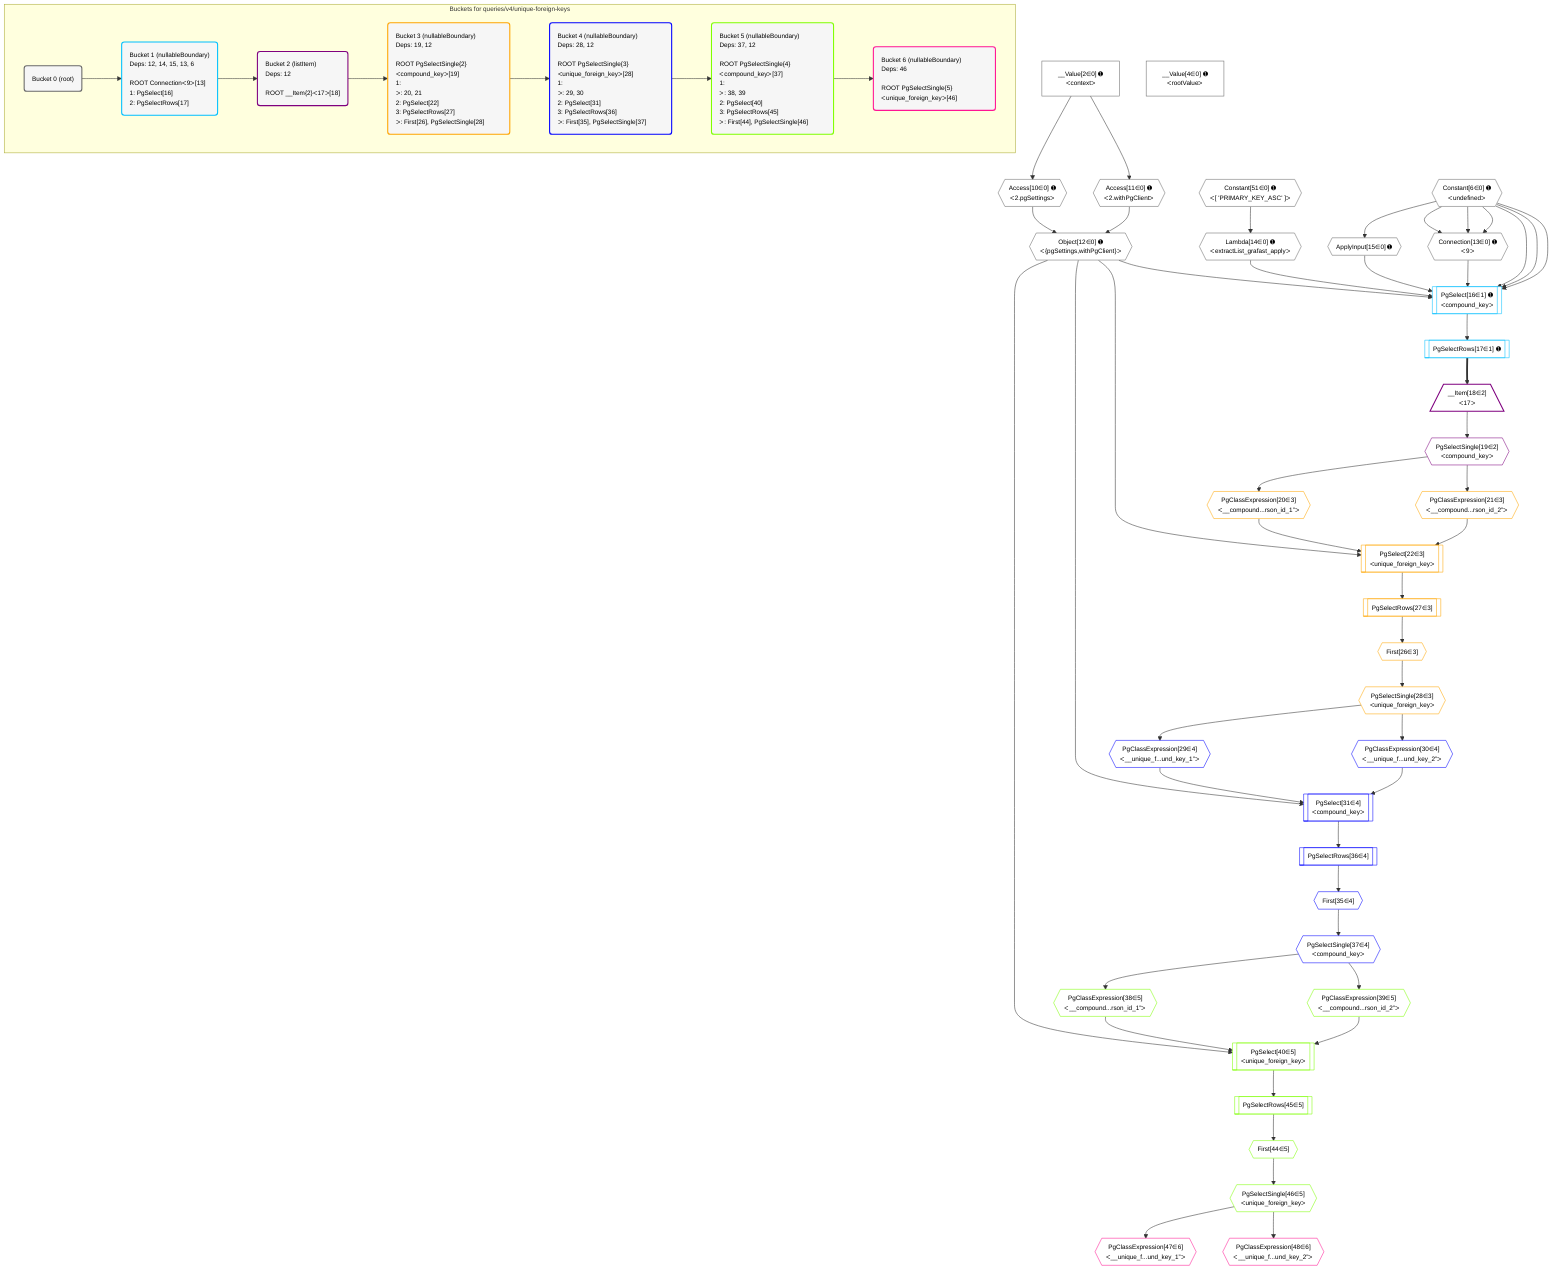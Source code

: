 %%{init: {'themeVariables': { 'fontSize': '12px'}}}%%
graph TD
    classDef path fill:#eee,stroke:#000,color:#000
    classDef plan fill:#fff,stroke-width:1px,color:#000
    classDef itemplan fill:#fff,stroke-width:2px,color:#000
    classDef unbatchedplan fill:#dff,stroke-width:1px,color:#000
    classDef sideeffectplan fill:#fcc,stroke-width:2px,color:#000
    classDef bucket fill:#f6f6f6,color:#000,stroke-width:2px,text-align:left


    %% plan dependencies
    Connection13{{"Connection[13∈0] ➊<br />ᐸ9ᐳ"}}:::plan
    Constant6{{"Constant[6∈0] ➊<br />ᐸundefinedᐳ"}}:::plan
    Constant6 & Constant6 & Constant6 --> Connection13
    Object12{{"Object[12∈0] ➊<br />ᐸ{pgSettings,withPgClient}ᐳ"}}:::plan
    Access10{{"Access[10∈0] ➊<br />ᐸ2.pgSettingsᐳ"}}:::plan
    Access11{{"Access[11∈0] ➊<br />ᐸ2.withPgClientᐳ"}}:::plan
    Access10 & Access11 --> Object12
    __Value2["__Value[2∈0] ➊<br />ᐸcontextᐳ"]:::plan
    __Value2 --> Access10
    __Value2 --> Access11
    Lambda14{{"Lambda[14∈0] ➊<br />ᐸextractList_grafast_applyᐳ"}}:::plan
    Constant51{{"Constant[51∈0] ➊<br />ᐸ[ 'PRIMARY_KEY_ASC' ]ᐳ"}}:::plan
    Constant51 --> Lambda14
    ApplyInput15{{"ApplyInput[15∈0] ➊"}}:::plan
    Constant6 --> ApplyInput15
    __Value4["__Value[4∈0] ➊<br />ᐸrootValueᐳ"]:::plan
    PgSelect16[["PgSelect[16∈1] ➊<br />ᐸcompound_keyᐳ"]]:::plan
    Object12 & Lambda14 & ApplyInput15 & Connection13 & Constant6 & Constant6 & Constant6 --> PgSelect16
    PgSelectRows17[["PgSelectRows[17∈1] ➊"]]:::plan
    PgSelect16 --> PgSelectRows17
    __Item18[/"__Item[18∈2]<br />ᐸ17ᐳ"\]:::itemplan
    PgSelectRows17 ==> __Item18
    PgSelectSingle19{{"PgSelectSingle[19∈2]<br />ᐸcompound_keyᐳ"}}:::plan
    __Item18 --> PgSelectSingle19
    PgSelect22[["PgSelect[22∈3]<br />ᐸunique_foreign_keyᐳ"]]:::plan
    PgClassExpression20{{"PgClassExpression[20∈3]<br />ᐸ__compound...rson_id_1”ᐳ"}}:::plan
    PgClassExpression21{{"PgClassExpression[21∈3]<br />ᐸ__compound...rson_id_2”ᐳ"}}:::plan
    Object12 & PgClassExpression20 & PgClassExpression21 --> PgSelect22
    PgSelectSingle19 --> PgClassExpression20
    PgSelectSingle19 --> PgClassExpression21
    First26{{"First[26∈3]"}}:::plan
    PgSelectRows27[["PgSelectRows[27∈3]"]]:::plan
    PgSelectRows27 --> First26
    PgSelect22 --> PgSelectRows27
    PgSelectSingle28{{"PgSelectSingle[28∈3]<br />ᐸunique_foreign_keyᐳ"}}:::plan
    First26 --> PgSelectSingle28
    PgSelect31[["PgSelect[31∈4]<br />ᐸcompound_keyᐳ"]]:::plan
    PgClassExpression29{{"PgClassExpression[29∈4]<br />ᐸ__unique_f...und_key_1”ᐳ"}}:::plan
    PgClassExpression30{{"PgClassExpression[30∈4]<br />ᐸ__unique_f...und_key_2”ᐳ"}}:::plan
    Object12 & PgClassExpression29 & PgClassExpression30 --> PgSelect31
    PgSelectSingle28 --> PgClassExpression29
    PgSelectSingle28 --> PgClassExpression30
    First35{{"First[35∈4]"}}:::plan
    PgSelectRows36[["PgSelectRows[36∈4]"]]:::plan
    PgSelectRows36 --> First35
    PgSelect31 --> PgSelectRows36
    PgSelectSingle37{{"PgSelectSingle[37∈4]<br />ᐸcompound_keyᐳ"}}:::plan
    First35 --> PgSelectSingle37
    PgSelect40[["PgSelect[40∈5]<br />ᐸunique_foreign_keyᐳ"]]:::plan
    PgClassExpression38{{"PgClassExpression[38∈5]<br />ᐸ__compound...rson_id_1”ᐳ"}}:::plan
    PgClassExpression39{{"PgClassExpression[39∈5]<br />ᐸ__compound...rson_id_2”ᐳ"}}:::plan
    Object12 & PgClassExpression38 & PgClassExpression39 --> PgSelect40
    PgSelectSingle37 --> PgClassExpression38
    PgSelectSingle37 --> PgClassExpression39
    First44{{"First[44∈5]"}}:::plan
    PgSelectRows45[["PgSelectRows[45∈5]"]]:::plan
    PgSelectRows45 --> First44
    PgSelect40 --> PgSelectRows45
    PgSelectSingle46{{"PgSelectSingle[46∈5]<br />ᐸunique_foreign_keyᐳ"}}:::plan
    First44 --> PgSelectSingle46
    PgClassExpression47{{"PgClassExpression[47∈6]<br />ᐸ__unique_f...und_key_1”ᐳ"}}:::plan
    PgSelectSingle46 --> PgClassExpression47
    PgClassExpression48{{"PgClassExpression[48∈6]<br />ᐸ__unique_f...und_key_2”ᐳ"}}:::plan
    PgSelectSingle46 --> PgClassExpression48

    %% define steps

    subgraph "Buckets for queries/v4/unique-foreign-keys"
    Bucket0("Bucket 0 (root)"):::bucket
    classDef bucket0 stroke:#696969
    class Bucket0,__Value2,__Value4,Constant6,Access10,Access11,Object12,Connection13,Lambda14,ApplyInput15,Constant51 bucket0
    Bucket1("Bucket 1 (nullableBoundary)<br />Deps: 12, 14, 15, 13, 6<br /><br />ROOT Connectionᐸ9ᐳ[13]<br />1: PgSelect[16]<br />2: PgSelectRows[17]"):::bucket
    classDef bucket1 stroke:#00bfff
    class Bucket1,PgSelect16,PgSelectRows17 bucket1
    Bucket2("Bucket 2 (listItem)<br />Deps: 12<br /><br />ROOT __Item{2}ᐸ17ᐳ[18]"):::bucket
    classDef bucket2 stroke:#7f007f
    class Bucket2,__Item18,PgSelectSingle19 bucket2
    Bucket3("Bucket 3 (nullableBoundary)<br />Deps: 19, 12<br /><br />ROOT PgSelectSingle{2}ᐸcompound_keyᐳ[19]<br />1: <br />ᐳ: 20, 21<br />2: PgSelect[22]<br />3: PgSelectRows[27]<br />ᐳ: First[26], PgSelectSingle[28]"):::bucket
    classDef bucket3 stroke:#ffa500
    class Bucket3,PgClassExpression20,PgClassExpression21,PgSelect22,First26,PgSelectRows27,PgSelectSingle28 bucket3
    Bucket4("Bucket 4 (nullableBoundary)<br />Deps: 28, 12<br /><br />ROOT PgSelectSingle{3}ᐸunique_foreign_keyᐳ[28]<br />1: <br />ᐳ: 29, 30<br />2: PgSelect[31]<br />3: PgSelectRows[36]<br />ᐳ: First[35], PgSelectSingle[37]"):::bucket
    classDef bucket4 stroke:#0000ff
    class Bucket4,PgClassExpression29,PgClassExpression30,PgSelect31,First35,PgSelectRows36,PgSelectSingle37 bucket4
    Bucket5("Bucket 5 (nullableBoundary)<br />Deps: 37, 12<br /><br />ROOT PgSelectSingle{4}ᐸcompound_keyᐳ[37]<br />1: <br />ᐳ: 38, 39<br />2: PgSelect[40]<br />3: PgSelectRows[45]<br />ᐳ: First[44], PgSelectSingle[46]"):::bucket
    classDef bucket5 stroke:#7fff00
    class Bucket5,PgClassExpression38,PgClassExpression39,PgSelect40,First44,PgSelectRows45,PgSelectSingle46 bucket5
    Bucket6("Bucket 6 (nullableBoundary)<br />Deps: 46<br /><br />ROOT PgSelectSingle{5}ᐸunique_foreign_keyᐳ[46]"):::bucket
    classDef bucket6 stroke:#ff1493
    class Bucket6,PgClassExpression47,PgClassExpression48 bucket6
    Bucket0 --> Bucket1
    Bucket1 --> Bucket2
    Bucket2 --> Bucket3
    Bucket3 --> Bucket4
    Bucket4 --> Bucket5
    Bucket5 --> Bucket6
    end